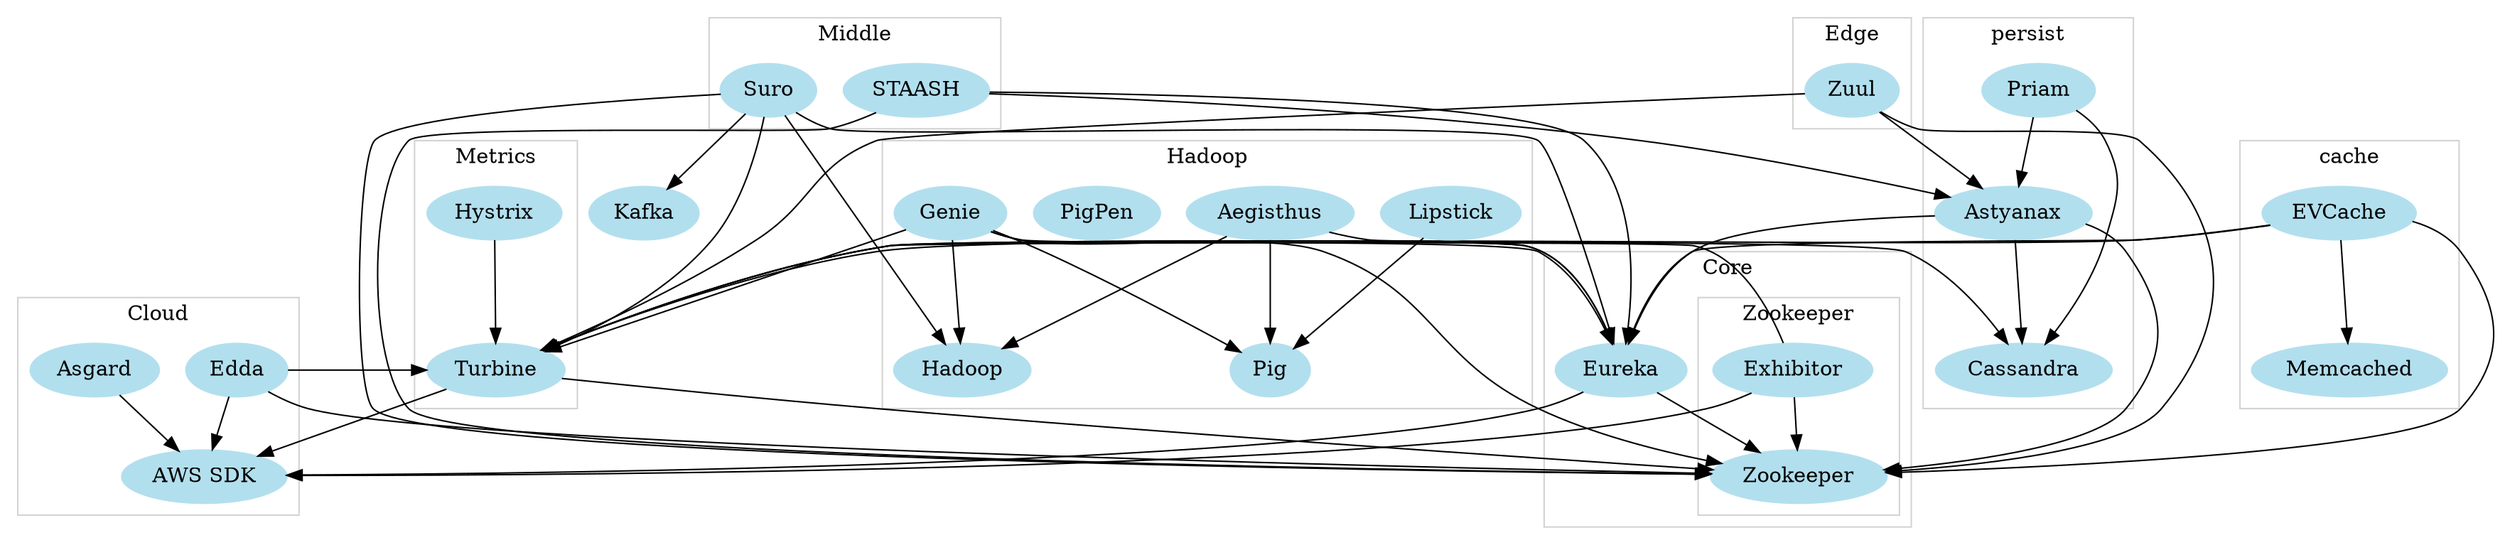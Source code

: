 digraph unix {
	node [color=lightblue2, style=filled];
	subgraph cluster_cloud {
		color=lightgrey;
		label="Cloud"
		"Asgard";
		"Edda";
		"AWS SDK";
	}
	subgraph cluster_edge {
		color=lightgrey;
		label="Edge"
		"Zuul";
	}
	subgraph cluster_middle {
		color=lightgrey;
		label="Middle"
		"Suro";
		"STAASH";
	}
	subgraph cluster_cache {
		color=lightgrey;
		label="cache"
		"EVCache";
		"Memcached";
	}
	subgraph cluster_persist {
		color=lightgrey;
		label="persist"
		"Astyanax";
		"Priam";
		"Cassandra";
	}
        subgraph cluster_metrics {
		color=lightgrey;
		label="Metrics"
		"Hystrix";
		"Turbine";
     	}
	subgraph cluster_hadoop {
		color=lightgrey;
		label="Hadoop"
		"Aegisthus";
		"Genie";
		"Hadoop";
		"Pig";
		"PigPen";
		"Lipstick";
	}
	subgraph cluster_core {
		color=lightgrey;
		label="Core"
		"Eureka";
        	subgraph cluster_ZK {
			color=lightgrey;
			label="Zookeeper"
			"Exhibitor";
			"Zookeeper";
		}

	}
	"Exhibitor" -> "Zookeeper";
	"Exhibitor" -> "AWS SDK";
	"Exhibitor" -> "Turbine";
	"Eureka" -> "Zookeeper";
	"Eureka" -> "Turbine";
	"Eureka" -> "AWS SDK";
	"Hystrix" -> "Turbine";
	"Turbine" -> "Zookeeper";
	"Turbine" -> "Eureka";
	"Turbine" -> "AWS SDK";
	"Edda" -> "Turbine";
	"Edda" -> "Zookeeper";
	"Edda" -> "AWS SDK";
	"Zuul" -> "Turbine";
	"Zuul" -> "Zookeeper";
	"Zuul" -> "Astyanax";
	"Asgard" -> "AWS SDK";
	"Priam" -> "Astyanax";
	"Priam" -> "Cassandra";
	"Astyanax" -> "Eureka";
	"Astyanax" -> "Zookeeper";
	"Astyanax" -> "Cassandra";
	"STAASH" -> "Zookeeper";
	"STAASH" -> "Eureka";
	"STAASH" -> "Astyanax";
	"Suro" -> "Zookeeper";
	"Suro" -> "Eureka";
	"Suro" -> "Turbine";
	"Suro" -> "Kafka";
	"Suro" -> "Hadoop";
	"EVCache" -> "Zookeeper";
	"EVCache" -> "Eureka";
	"EVCache" -> "Turbine";
	"EVCache" -> "Memcached";
	"Aegisthus" -> "Pig";
	"Aegisthus" -> "Hadoop";
	"Aegisthus" -> "Cassandra";
	"Lipstick" -> "Pig";
	"Genie" -> "Zookeeper";
	"Genie" -> "Eureka";
	"Genie" -> "Turbine";
	"Genie" -> "Hadoop";
	"Genie" -> "Pig";
}

